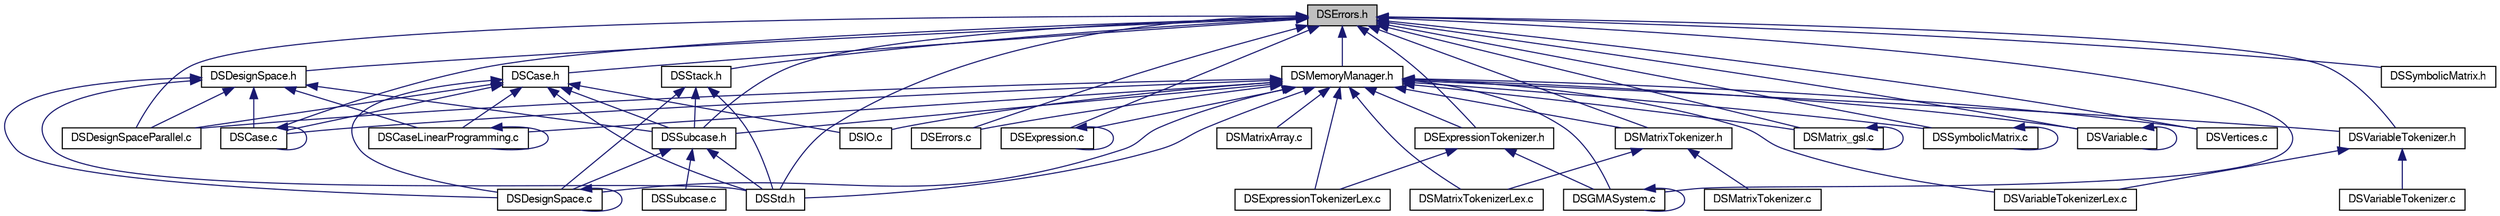 digraph G
{
  edge [fontname="FreeSans",fontsize="10",labelfontname="FreeSans",labelfontsize="10"];
  node [fontname="FreeSans",fontsize="10",shape=record];
  Node1 [label="DSErrors.h",height=0.2,width=0.4,color="black", fillcolor="grey75", style="filled" fontcolor="black"];
  Node1 -> Node2 [dir=back,color="midnightblue",fontsize="10",style="solid",fontname="FreeSans"];
  Node2 [label="DSCase.c",height=0.2,width=0.4,color="black", fillcolor="white", style="filled",URL="$_d_s_case_8c.html",tooltip="Implementation file with functions for dealing with cases in design space."];
  Node2 -> Node2 [dir=back,color="midnightblue",fontsize="10",style="solid",fontname="FreeSans"];
  Node1 -> Node3 [dir=back,color="midnightblue",fontsize="10",style="solid",fontname="FreeSans"];
  Node3 [label="DSCase.h",height=0.2,width=0.4,color="black", fillcolor="white", style="filled",URL="$_d_s_case_8h.html",tooltip="Header file with functions for dealing with cases in design space."];
  Node3 -> Node2 [dir=back,color="midnightblue",fontsize="10",style="solid",fontname="FreeSans"];
  Node3 -> Node4 [dir=back,color="midnightblue",fontsize="10",style="solid",fontname="FreeSans"];
  Node4 [label="DSCaseLinearProgramming.c",height=0.2,width=0.4,color="black", fillcolor="white", style="filled",URL="$_d_s_case_linear_programming_8c.html",tooltip="Implementation file with functions for linear programming operations dealing with..."];
  Node4 -> Node4 [dir=back,color="midnightblue",fontsize="10",style="solid",fontname="FreeSans"];
  Node3 -> Node5 [dir=back,color="midnightblue",fontsize="10",style="solid",fontname="FreeSans"];
  Node5 [label="DSDesignSpace.c",height=0.2,width=0.4,color="black", fillcolor="white", style="filled",URL="$_d_s_design_space_8c.html",tooltip="Implementation file with functions for dealing with Design Spaces."];
  Node5 -> Node5 [dir=back,color="midnightblue",fontsize="10",style="solid",fontname="FreeSans"];
  Node3 -> Node6 [dir=back,color="midnightblue",fontsize="10",style="solid",fontname="FreeSans"];
  Node6 [label="DSDesignSpaceParallel.c",height=0.2,width=0.4,color="black", fillcolor="white", style="filled",URL="$_d_s_design_space_parallel_8c.html",tooltip="Implementation file with functions for dealing with parallel operatirons used by..."];
  Node3 -> Node7 [dir=back,color="midnightblue",fontsize="10",style="solid",fontname="FreeSans"];
  Node7 [label="DSIO.c",height=0.2,width=0.4,color="black", fillcolor="white", style="filled",URL="$_d_s_i_o_8c.html",tooltip="Implementation file with standard input and output functions."];
  Node3 -> Node8 [dir=back,color="midnightblue",fontsize="10",style="solid",fontname="FreeSans"];
  Node8 [label="DSStd.h",height=0.2,width=0.4,color="black", fillcolor="white", style="filled",URL="$_d_s_std_8h.html",tooltip="Header file for the design space toolbox."];
  Node3 -> Node9 [dir=back,color="midnightblue",fontsize="10",style="solid",fontname="FreeSans"];
  Node9 [label="DSSubcase.h",height=0.2,width=0.4,color="black", fillcolor="white", style="filled",URL="$_d_s_subcase_8h.html",tooltip="Header file with functions for dealing with subcases."];
  Node9 -> Node5 [dir=back,color="midnightblue",fontsize="10",style="solid",fontname="FreeSans"];
  Node9 -> Node8 [dir=back,color="midnightblue",fontsize="10",style="solid",fontname="FreeSans"];
  Node9 -> Node10 [dir=back,color="midnightblue",fontsize="10",style="solid",fontname="FreeSans"];
  Node10 [label="DSSubcase.c",height=0.2,width=0.4,color="black", fillcolor="white", style="filled",URL="$_d_s_subcase_8c.html",tooltip="Implementation file with functions for dealing with subcases."];
  Node1 -> Node11 [dir=back,color="midnightblue",fontsize="10",style="solid",fontname="FreeSans"];
  Node11 [label="DSDesignSpace.h",height=0.2,width=0.4,color="black", fillcolor="white", style="filled",URL="$_d_s_design_space_8h.html",tooltip="Header file with functions for dealing with Design Spaces."];
  Node11 -> Node2 [dir=back,color="midnightblue",fontsize="10",style="solid",fontname="FreeSans"];
  Node11 -> Node4 [dir=back,color="midnightblue",fontsize="10",style="solid",fontname="FreeSans"];
  Node11 -> Node5 [dir=back,color="midnightblue",fontsize="10",style="solid",fontname="FreeSans"];
  Node11 -> Node6 [dir=back,color="midnightblue",fontsize="10",style="solid",fontname="FreeSans"];
  Node11 -> Node8 [dir=back,color="midnightblue",fontsize="10",style="solid",fontname="FreeSans"];
  Node11 -> Node9 [dir=back,color="midnightblue",fontsize="10",style="solid",fontname="FreeSans"];
  Node1 -> Node6 [dir=back,color="midnightblue",fontsize="10",style="solid",fontname="FreeSans"];
  Node1 -> Node12 [dir=back,color="midnightblue",fontsize="10",style="solid",fontname="FreeSans"];
  Node12 [label="DSErrors.c",height=0.2,width=0.4,color="black", fillcolor="white", style="filled",URL="$_d_s_errors_8c.html",tooltip="Implementation file with functions for error and exception handling."];
  Node1 -> Node13 [dir=back,color="midnightblue",fontsize="10",style="solid",fontname="FreeSans"];
  Node13 [label="DSExpression.c",height=0.2,width=0.4,color="black", fillcolor="white", style="filled",URL="$_d_s_expression_8c.html",tooltip="Implementation file with functions for dealing with mathematical expressions."];
  Node13 -> Node13 [dir=back,color="midnightblue",fontsize="10",style="solid",fontname="FreeSans"];
  Node1 -> Node14 [dir=back,color="midnightblue",fontsize="10",style="solid",fontname="FreeSans"];
  Node14 [label="DSExpressionTokenizer.h",height=0.2,width=0.4,color="black", fillcolor="white", style="filled",URL="$_d_s_expression_tokenizer_8h_source.html"];
  Node14 -> Node15 [dir=back,color="midnightblue",fontsize="10",style="solid",fontname="FreeSans"];
  Node15 [label="DSExpressionTokenizerLex.c",height=0.2,width=0.4,color="black", fillcolor="white", style="filled",URL="$_d_s_expression_tokenizer_lex_8c.html",tooltip="Implementation file with functions for tokenizing matrices, generated by flex."];
  Node14 -> Node16 [dir=back,color="midnightblue",fontsize="10",style="solid",fontname="FreeSans"];
  Node16 [label="DSGMASystem.c",height=0.2,width=0.4,color="black", fillcolor="white", style="filled",URL="$_d_s_g_m_a_system_8c.html",tooltip="Implementation file with functions for dealing with GMA Systems."];
  Node16 -> Node16 [dir=back,color="midnightblue",fontsize="10",style="solid",fontname="FreeSans"];
  Node1 -> Node16 [dir=back,color="midnightblue",fontsize="10",style="solid",fontname="FreeSans"];
  Node1 -> Node17 [dir=back,color="midnightblue",fontsize="10",style="solid",fontname="FreeSans"];
  Node17 [label="DSMatrix_gsl.c",height=0.2,width=0.4,color="black", fillcolor="white", style="filled",URL="$_d_s_matrix__gsl_8c.html",tooltip="Implementation file with functions for dealing with matrices using the GNU Scientific..."];
  Node17 -> Node17 [dir=back,color="midnightblue",fontsize="10",style="solid",fontname="FreeSans"];
  Node1 -> Node18 [dir=back,color="midnightblue",fontsize="10",style="solid",fontname="FreeSans"];
  Node18 [label="DSMatrixTokenizer.h",height=0.2,width=0.4,color="black", fillcolor="white", style="filled",URL="$_d_s_matrix_tokenizer_8h.html",tooltip="Header file with functions for tokenizing matrices."];
  Node18 -> Node19 [dir=back,color="midnightblue",fontsize="10",style="solid",fontname="FreeSans"];
  Node19 [label="DSMatrixTokenizer.c",height=0.2,width=0.4,color="black", fillcolor="white", style="filled",URL="$_d_s_matrix_tokenizer_8c.html",tooltip="Implementation file with functions for tokenizing with matrices."];
  Node18 -> Node20 [dir=back,color="midnightblue",fontsize="10",style="solid",fontname="FreeSans"];
  Node20 [label="DSMatrixTokenizerLex.c",height=0.2,width=0.4,color="black", fillcolor="white", style="filled",URL="$_d_s_matrix_tokenizer_lex_8c.html",tooltip="Implementation file with functions for tokenizing matrices, generated by flex."];
  Node1 -> Node21 [dir=back,color="midnightblue",fontsize="10",style="solid",fontname="FreeSans"];
  Node21 [label="DSMemoryManager.h",height=0.2,width=0.4,color="black", fillcolor="white", style="filled",URL="$_d_s_memory_manager_8h.html",tooltip="Header file with functions for secure memory allocation."];
  Node21 -> Node2 [dir=back,color="midnightblue",fontsize="10",style="solid",fontname="FreeSans"];
  Node21 -> Node4 [dir=back,color="midnightblue",fontsize="10",style="solid",fontname="FreeSans"];
  Node21 -> Node5 [dir=back,color="midnightblue",fontsize="10",style="solid",fontname="FreeSans"];
  Node21 -> Node6 [dir=back,color="midnightblue",fontsize="10",style="solid",fontname="FreeSans"];
  Node21 -> Node12 [dir=back,color="midnightblue",fontsize="10",style="solid",fontname="FreeSans"];
  Node21 -> Node13 [dir=back,color="midnightblue",fontsize="10",style="solid",fontname="FreeSans"];
  Node21 -> Node14 [dir=back,color="midnightblue",fontsize="10",style="solid",fontname="FreeSans"];
  Node21 -> Node15 [dir=back,color="midnightblue",fontsize="10",style="solid",fontname="FreeSans"];
  Node21 -> Node16 [dir=back,color="midnightblue",fontsize="10",style="solid",fontname="FreeSans"];
  Node21 -> Node7 [dir=back,color="midnightblue",fontsize="10",style="solid",fontname="FreeSans"];
  Node21 -> Node17 [dir=back,color="midnightblue",fontsize="10",style="solid",fontname="FreeSans"];
  Node21 -> Node22 [dir=back,color="midnightblue",fontsize="10",style="solid",fontname="FreeSans"];
  Node22 [label="DSMatrixArray.c",height=0.2,width=0.4,color="black", fillcolor="white", style="filled",URL="$_d_s_matrix_array_8c.html",tooltip="Implementation file with functions for dealing with matrix arrays."];
  Node21 -> Node18 [dir=back,color="midnightblue",fontsize="10",style="solid",fontname="FreeSans"];
  Node21 -> Node20 [dir=back,color="midnightblue",fontsize="10",style="solid",fontname="FreeSans"];
  Node21 -> Node8 [dir=back,color="midnightblue",fontsize="10",style="solid",fontname="FreeSans"];
  Node21 -> Node9 [dir=back,color="midnightblue",fontsize="10",style="solid",fontname="FreeSans"];
  Node21 -> Node23 [dir=back,color="midnightblue",fontsize="10",style="solid",fontname="FreeSans"];
  Node23 [label="DSSymbolicMatrix.c",height=0.2,width=0.4,color="black", fillcolor="white", style="filled",URL="$_d_s_symbolic_matrix_8c.html",tooltip="Implementation file with functions for dealing with symbolic matrices."];
  Node23 -> Node23 [dir=back,color="midnightblue",fontsize="10",style="solid",fontname="FreeSans"];
  Node21 -> Node24 [dir=back,color="midnightblue",fontsize="10",style="solid",fontname="FreeSans"];
  Node24 [label="DSVariable.c",height=0.2,width=0.4,color="black", fillcolor="white", style="filled",URL="$_d_s_variable_8c.html",tooltip="Implementation file with functions the DSInternalDictionary object."];
  Node24 -> Node24 [dir=back,color="midnightblue",fontsize="10",style="solid",fontname="FreeSans"];
  Node21 -> Node25 [dir=back,color="midnightblue",fontsize="10",style="solid",fontname="FreeSans"];
  Node25 [label="DSVariableTokenizer.h",height=0.2,width=0.4,color="black", fillcolor="white", style="filled",URL="$_d_s_variable_tokenizer_8h_source.html"];
  Node25 -> Node26 [dir=back,color="midnightblue",fontsize="10",style="solid",fontname="FreeSans"];
  Node26 [label="DSVariableTokenizer.c",height=0.2,width=0.4,color="black", fillcolor="white", style="filled",URL="$_d_s_variable_tokenizer_8c.html",tooltip="Implementation file with functions for tokenizing with matrices."];
  Node25 -> Node27 [dir=back,color="midnightblue",fontsize="10",style="solid",fontname="FreeSans"];
  Node27 [label="DSVariableTokenizerLex.c",height=0.2,width=0.4,color="black", fillcolor="white", style="filled",URL="$_d_s_variable_tokenizer_lex_8c.html",tooltip="Implementation file with functions for tokenizing matrices, generated by flex."];
  Node21 -> Node27 [dir=back,color="midnightblue",fontsize="10",style="solid",fontname="FreeSans"];
  Node21 -> Node28 [dir=back,color="midnightblue",fontsize="10",style="solid",fontname="FreeSans"];
  Node28 [label="DSVertices.c",height=0.2,width=0.4,color="black", fillcolor="white", style="filled",URL="$_d_s_vertices_8c.html",tooltip="Implementation file with functions for dealing with n-dimensional vertices."];
  Node1 -> Node29 [dir=back,color="midnightblue",fontsize="10",style="solid",fontname="FreeSans"];
  Node29 [label="DSStack.h",height=0.2,width=0.4,color="black", fillcolor="white", style="filled",URL="$_d_s_stack_8h.html",tooltip="Implementation file with functions for dealing with stack objects."];
  Node29 -> Node5 [dir=back,color="midnightblue",fontsize="10",style="solid",fontname="FreeSans"];
  Node29 -> Node8 [dir=back,color="midnightblue",fontsize="10",style="solid",fontname="FreeSans"];
  Node29 -> Node9 [dir=back,color="midnightblue",fontsize="10",style="solid",fontname="FreeSans"];
  Node1 -> Node8 [dir=back,color="midnightblue",fontsize="10",style="solid",fontname="FreeSans"];
  Node1 -> Node9 [dir=back,color="midnightblue",fontsize="10",style="solid",fontname="FreeSans"];
  Node1 -> Node23 [dir=back,color="midnightblue",fontsize="10",style="solid",fontname="FreeSans"];
  Node1 -> Node30 [dir=back,color="midnightblue",fontsize="10",style="solid",fontname="FreeSans"];
  Node30 [label="DSSymbolicMatrix.h",height=0.2,width=0.4,color="black", fillcolor="white", style="filled",URL="$_d_s_symbolic_matrix_8h.html",tooltip="Header file with functions for dealing with symbolic matrices."];
  Node1 -> Node24 [dir=back,color="midnightblue",fontsize="10",style="solid",fontname="FreeSans"];
  Node1 -> Node25 [dir=back,color="midnightblue",fontsize="10",style="solid",fontname="FreeSans"];
  Node1 -> Node28 [dir=back,color="midnightblue",fontsize="10",style="solid",fontname="FreeSans"];
}
